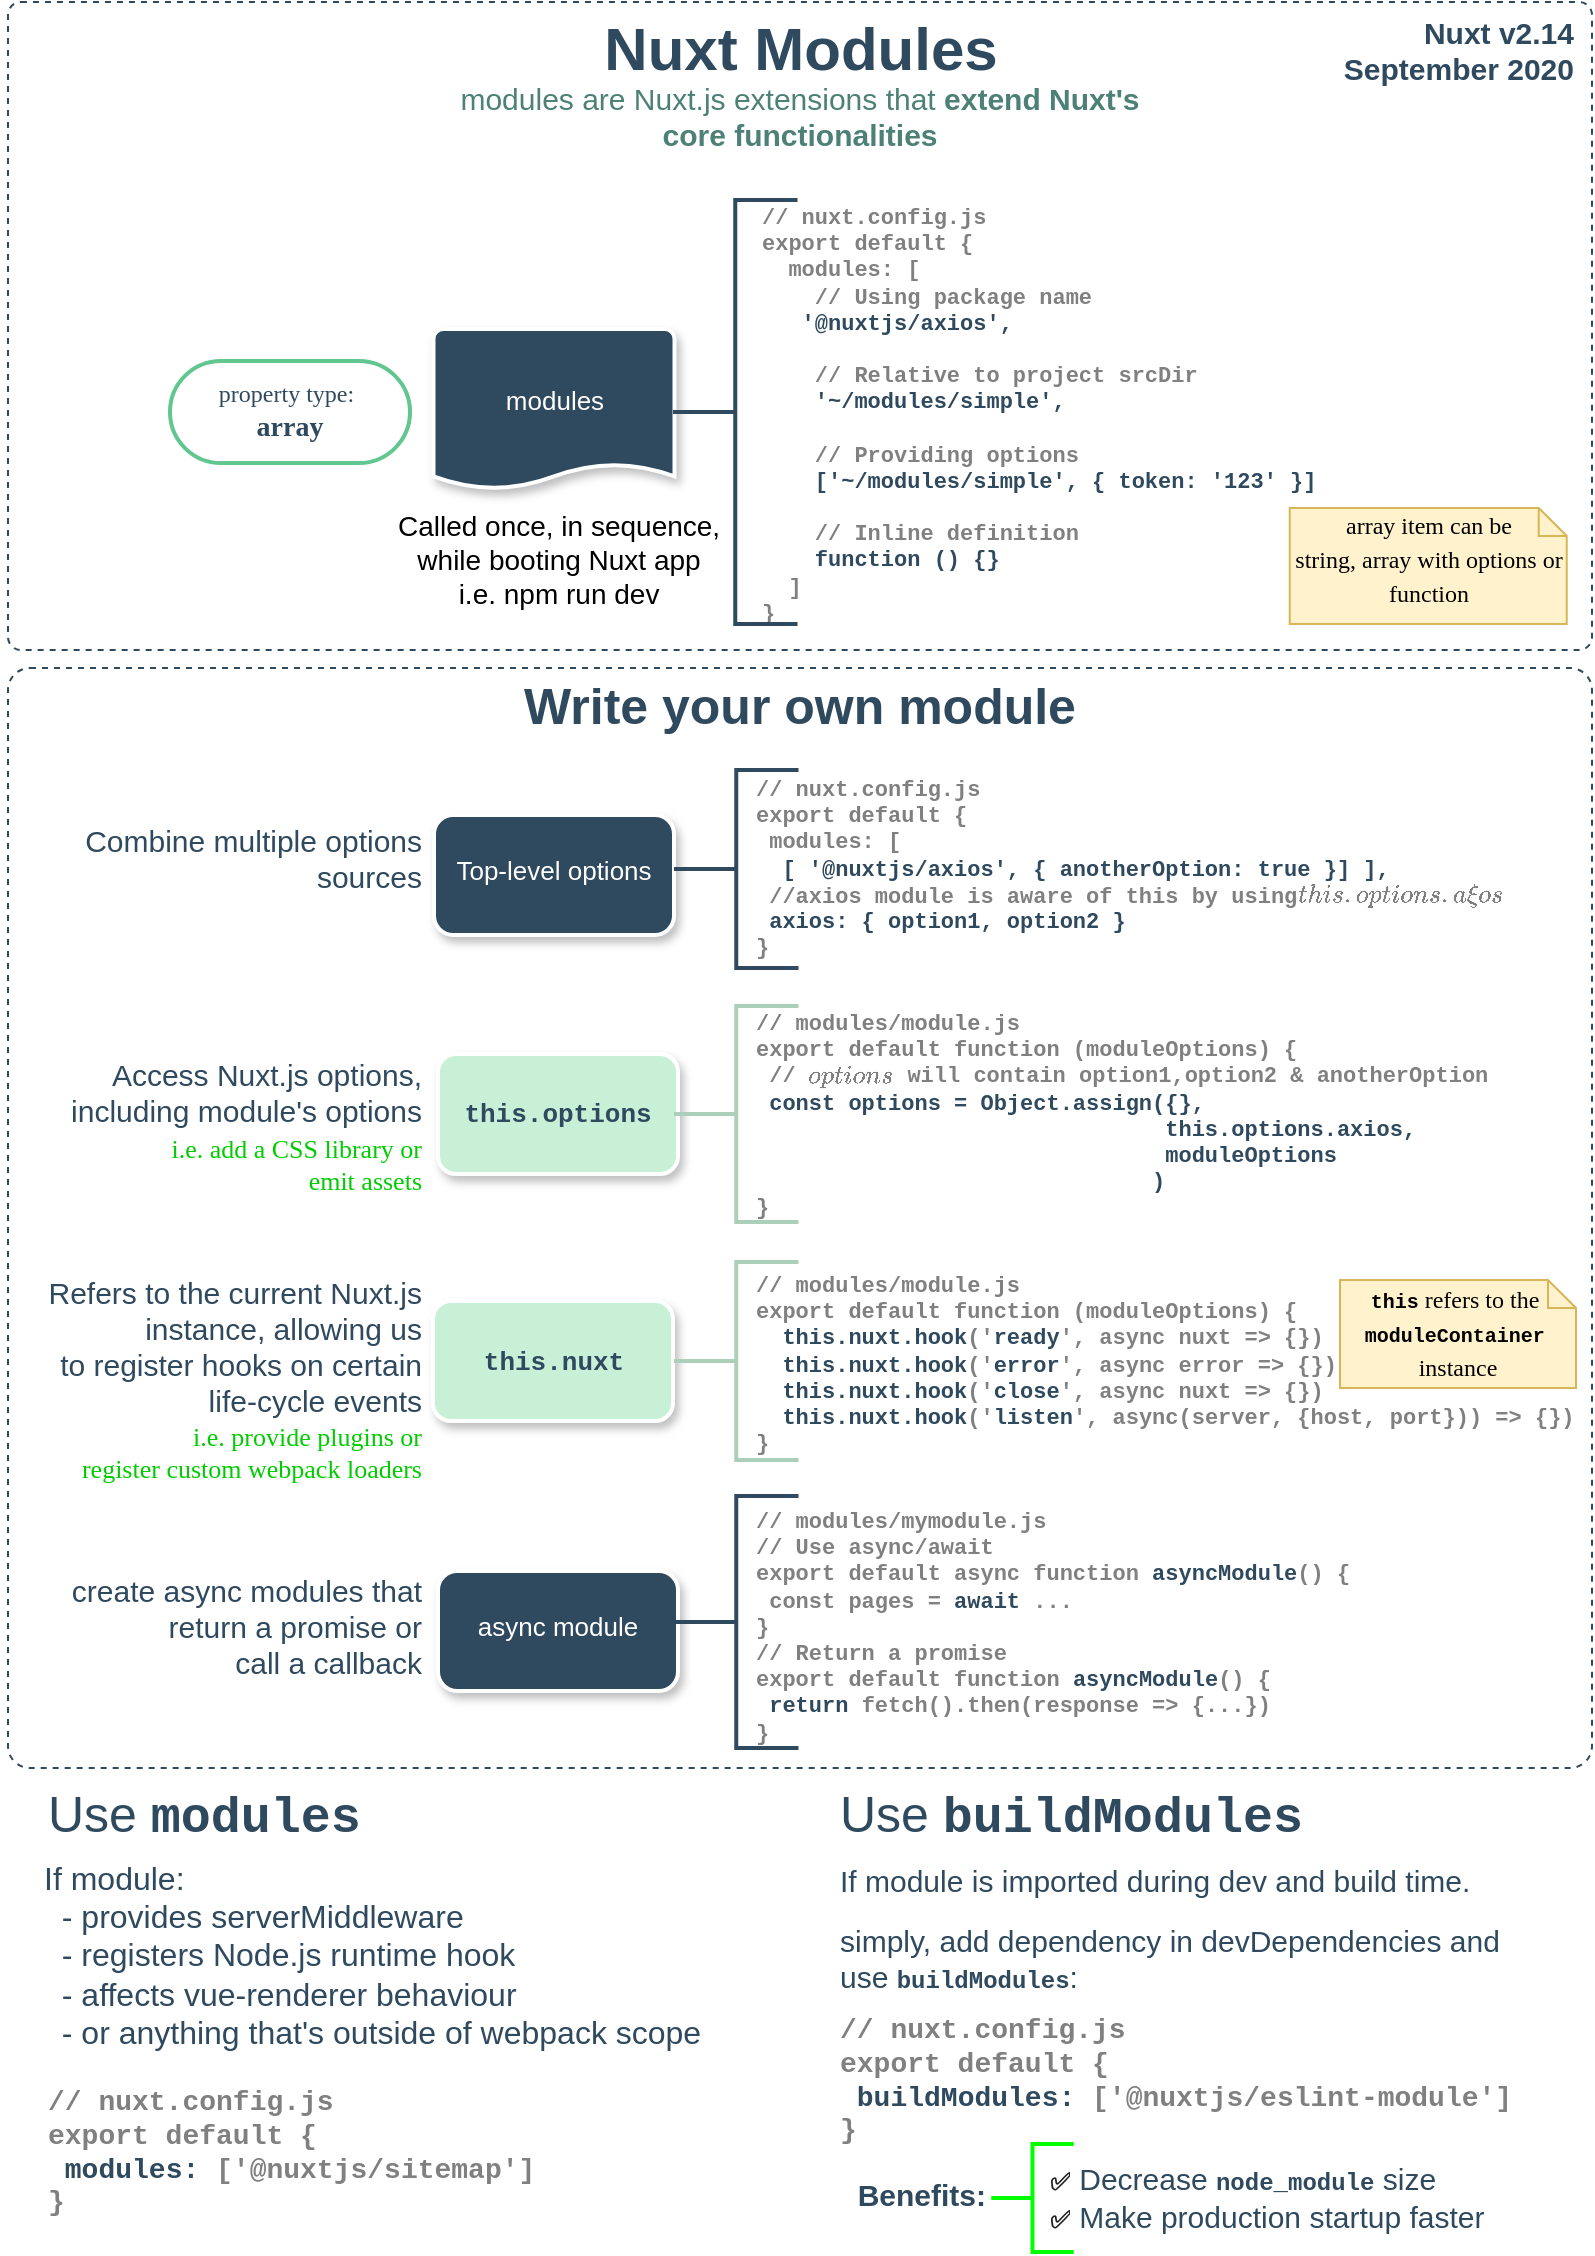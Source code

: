 <mxfile version="13.7.9" type="device"><diagram id="V3byiSYIyMTIkSXLYMMK" name="Page-1"><mxGraphModel dx="896" dy="672" grid="1" gridSize="9" guides="1" tooltips="1" connect="1" arrows="1" fold="1" page="1" pageScale="1" pageWidth="827" pageHeight="1169" math="0" shadow="0"><root><mxCell id="0"/><mxCell id="1" parent="0"/><mxCell id="0U87STS5921r7KqEg9r5-27" value="" style="rounded=1;whiteSpace=wrap;html=1;labelBackgroundColor=none;fontFamily=Verdana;fontSize=15;fontColor=#2F495E;fillColor=none;verticalAlign=top;shadow=0;strokeColor=#2F495E;strokeWidth=1;spacingBottom=12;endArrow=classic;arcSize=2;sketch=0;dashed=1;align=center;glass=0;fontStyle=1;spacingLeft=7;" parent="1" vertex="1"><mxGeometry x="18" y="18" width="792" height="324" as="geometry"/></mxCell><mxCell id="0U87STS5921r7KqEg9r5-28" value="" style="rounded=1;whiteSpace=wrap;html=1;labelBackgroundColor=none;fontFamily=Verdana;fontSize=15;fontColor=#2F495E;fillColor=none;verticalAlign=top;shadow=0;strokeColor=#2F495E;strokeWidth=1;spacingBottom=12;endArrow=classic;arcSize=2;sketch=0;dashed=1;align=left;glass=0;fontStyle=1;spacingLeft=7;" parent="1" vertex="1"><mxGeometry x="18" y="351" width="792" height="550" as="geometry"/></mxCell><mxCell id="ceDp0qFfj1atdu4IedEm-2" value="Top-level options" style="whiteSpace=wrap;html=1;fontFamily=Helvetica;fontColor=#FFFFFF;strokeColor=#FFFFFF;strokeWidth=2;labelBackgroundColor=none;sketch=0;fillColor=#2f495e;rounded=1;fontSize=13;shadow=1;spacingBottom=9;arcSize=16;spacingTop=3;" parent="1" vertex="1"><mxGeometry x="231" y="424.5" width="120" height="60" as="geometry"/></mxCell><mxCell id="ceDp0qFfj1atdu4IedEm-3" value="this.options" style="whiteSpace=wrap;html=1;fontFamily=Courier New;strokeColor=#FFFFFF;strokeWidth=2;labelBackgroundColor=none;sketch=0;fillColor=#C7F0D6;rounded=1;fontSize=13;shadow=1;fontStyle=1;fontColor=#2F495E;" parent="1" vertex="1"><mxGeometry x="233" y="544" width="120" height="60" as="geometry"/></mxCell><mxCell id="ceDp0qFfj1atdu4IedEm-4" value="this.nuxt" style="whiteSpace=wrap;html=1;fontFamily=Courier New;fontColor=#2F495E;strokeColor=#FFFFFF;strokeWidth=2;labelBackgroundColor=none;sketch=0;fillColor=#C7F0D6;rounded=1;fontSize=13;shadow=1;fontStyle=1" parent="1" vertex="1"><mxGeometry x="230.5" y="667.5" width="120" height="60" as="geometry"/></mxCell><mxCell id="ceDp0qFfj1atdu4IedEm-5" value="async module" style="whiteSpace=wrap;html=1;fontFamily=Helvetica;fontColor=#FFFFFF;strokeColor=#FFFFFF;strokeWidth=2;labelBackgroundColor=none;sketch=0;fillColor=#2f495e;rounded=1;fontSize=13;shadow=1;spacingBottom=9;spacingTop=3;arcSize=16;" parent="1" vertex="1"><mxGeometry x="233" y="802.5" width="120" height="60" as="geometry"/></mxCell><mxCell id="ceDp0qFfj1atdu4IedEm-16" value="Combine multiple options sources" style="text;html=1;strokeColor=none;fillColor=none;align=right;verticalAlign=top;whiteSpace=wrap;rounded=0;fontSize=15;fontStyle=0;fontFamily=Helvetica;fontColor=#2F495E;" parent="1" vertex="1"><mxGeometry x="30" y="421.5" width="196.5" height="54" as="geometry"/></mxCell><mxCell id="0U87STS5921r7KqEg9r5-2" value="Called once, in sequence,&lt;br style=&quot;font-size: 14px&quot;&gt;while booting Nuxt app&lt;br style=&quot;font-size: 14px&quot;&gt;i.e. npm run dev" style="text;html=1;align=center;verticalAlign=middle;resizable=0;points=[];autosize=1;fontSize=14;" parent="1" vertex="1"><mxGeometry x="207.5" y="270" width="171" height="54" as="geometry"/></mxCell><mxCell id="0U87STS5921r7KqEg9r5-4" value="&lt;span style=&quot;font-weight: normal&quot;&gt;&lt;font style=&quot;font-size: 12px&quot;&gt;property type:&lt;/font&gt;&lt;/span&gt;&amp;nbsp;&lt;br&gt;&lt;b&gt;array&lt;/b&gt;" style="rounded=1;whiteSpace=wrap;html=1;shadow=0;fontFamily=Verdana;fontSize=14;fontColor=#2F495E;fontStyle=1;strokeColor=#62C68F;strokeWidth=2;fillColor=#FFFFFF;spacingBottom=2;endArrow=classic;sketch=0;arcSize=50;" parent="1" vertex="1"><mxGeometry x="99" y="197.5" width="120" height="51" as="geometry"/></mxCell><mxCell id="0U87STS5921r7KqEg9r5-14" value="Nuxt Modules" style="text;html=1;strokeColor=none;fillColor=none;align=center;verticalAlign=middle;whiteSpace=wrap;rounded=0;fontSize=30;fontStyle=1;fontFamily=Helvetica;fontColor=#2F495E;" parent="1" vertex="1"><mxGeometry x="265.5" y="18" width="297" height="45" as="geometry"/></mxCell><mxCell id="0U87STS5921r7KqEg9r5-16" value="modules are Nuxt.js extensions that &lt;b style=&quot;font-size: 15px&quot;&gt;extend Nuxt's core functionalities&lt;/b&gt;" style="text;html=1;strokeColor=none;fillColor=none;align=center;verticalAlign=top;whiteSpace=wrap;rounded=0;fontSize=15;fontStyle=0;fontFamily=Helvetica;fontColor=#4D8077;" parent="1" vertex="1"><mxGeometry x="240" y="51" width="348" height="72" as="geometry"/></mxCell><mxCell id="0U87STS5921r7KqEg9r5-39" value="" style="strokeWidth=2;html=1;shape=mxgraph.flowchart.annotation_2;align=center;labelPosition=right;pointerEvents=1;shadow=0;fontSize=14;fontColor=#2F495E;rounded=1;fontFamily=Verdana;fontStyle=1;strokeColor=#ABCFB8;fillColor=#FFFFFF;spacingBottom=2;endArrow=classic;sketch=0;" parent="1" vertex="1"><mxGeometry x="351" y="648" width="62.25" height="99" as="geometry"/></mxCell><mxCell id="0U87STS5921r7KqEg9r5-40" value="Write your own module" style="text;html=1;strokeColor=none;fillColor=none;align=center;verticalAlign=middle;whiteSpace=wrap;rounded=0;fontSize=25;fontStyle=1;fontFamily=Helvetica;fontColor=#2F495E;" parent="1" vertex="1"><mxGeometry x="197.12" y="352" width="433.75" height="33.25" as="geometry"/></mxCell><mxCell id="0U87STS5921r7KqEg9r5-33" value="// modules/module.js&lt;br&gt;export default function (moduleOptions) {&lt;br&gt;&lt;font color=&quot;#2f495e&quot;&gt;&amp;nbsp; this.nuxt.hook&lt;/font&gt;('&lt;font color=&quot;#2f495e&quot; style=&quot;font-size: 11px&quot;&gt;ready&lt;/font&gt;', async nuxt =&amp;gt; {})&lt;br style=&quot;font-size: 11px&quot;&gt;&lt;font color=&quot;#2f495e&quot;&gt;&amp;nbsp; this.nuxt.hook&lt;/font&gt;('&lt;font color=&quot;#2f495e&quot; style=&quot;font-size: 11px&quot;&gt;error&lt;/font&gt;', async error =&amp;gt; {})&lt;br style=&quot;font-size: 11px&quot;&gt;&lt;font color=&quot;#2f495e&quot;&gt;&amp;nbsp; this.nuxt.hook&lt;/font&gt;('&lt;font color=&quot;#2f495e&quot; style=&quot;font-size: 11px&quot;&gt;close&lt;/font&gt;', async nuxt =&amp;gt; {})&lt;br style=&quot;font-size: 11px&quot;&gt;&lt;font color=&quot;#2f495e&quot;&gt;&amp;nbsp; this.nuxt.hook&lt;/font&gt;('&lt;font color=&quot;#2f495e&quot; style=&quot;font-size: 11px&quot;&gt;listen&lt;/font&gt;', async(server, {host, port})) =&amp;gt; {})&lt;br&gt;}" style="text;whiteSpace=wrap;html=1;fontSize=11;fontFamily=Courier New;fontStyle=1;fontColor=#808080;" parent="1" vertex="1"><mxGeometry x="389.87" y="647" width="417.13" height="101" as="geometry"/></mxCell><mxCell id="ceDp0qFfj1atdu4IedEm-20" value="&lt;div style=&quot;font-size: 15px&quot;&gt;&lt;span style=&quot;font-size: 15px&quot;&gt;create async modules that return a promise or&lt;br&gt;call a callback&lt;br&gt;&lt;/span&gt;&lt;/div&gt;" style="text;html=1;strokeColor=none;fillColor=none;align=right;verticalAlign=top;whiteSpace=wrap;rounded=0;fontSize=15;fontStyle=0;fontFamily=Helvetica;fontColor=#2F495E;" parent="1" vertex="1"><mxGeometry x="18" y="796.5" width="208.5" height="63" as="geometry"/></mxCell><mxCell id="0U87STS5921r7KqEg9r5-43" value="// nuxt.config.js&lt;br style=&quot;font-size: 11px;&quot;&gt;export default { &lt;br style=&quot;font-size: 11px;&quot;&gt;&amp;nbsp;modules: [&lt;br style=&quot;font-size: 11px;&quot;&gt;&lt;font color=&quot;#2f495e&quot; style=&quot;font-size: 11px;&quot;&gt;&amp;nbsp; [ '@nuxtjs/axios', { anotherOption: true }] ],&lt;/font&gt; &lt;br style=&quot;font-size: 11px;&quot;&gt;&amp;nbsp;//axios module is aware of this by using`this.options.axios`&lt;br style=&quot;font-size: 11px;&quot;&gt;&lt;font color=&quot;#2f495e&quot; style=&quot;font-size: 11px;&quot;&gt;&amp;nbsp;axios: {    option1,    option2  }&lt;/font&gt;&lt;br style=&quot;font-size: 11px;&quot;&gt;}" style="text;whiteSpace=wrap;html=1;fontSize=11;fontColor=#808080;fontFamily=Courier New;fontStyle=1;" parent="1" vertex="1"><mxGeometry x="389.87" y="399" width="417.13" height="99" as="geometry"/></mxCell><mxCell id="0U87STS5921r7KqEg9r5-44" value="" style="strokeWidth=2;html=1;shape=mxgraph.flowchart.annotation_2;align=center;labelPosition=right;pointerEvents=1;shadow=0;fontSize=14;fontColor=#2F495E;rounded=1;fontFamily=Verdana;fontStyle=1;fillColor=#FFFFFF;spacingBottom=2;endArrow=classic;sketch=0;strokeColor=#2F495E;" parent="1" vertex="1"><mxGeometry x="351" y="402" width="62.25" height="99" as="geometry"/></mxCell><mxCell id="0U87STS5921r7KqEg9r5-45" value="// modules/module.js&lt;br style=&quot;font-size: 11px&quot;&gt;export default function (moduleOptions) {&lt;br style=&quot;font-size: 11px&quot;&gt;&amp;nbsp;// `options` will contain option1,option2 &amp;amp; anotherOption &lt;br style=&quot;font-size: 11px&quot;&gt;&lt;font color=&quot;#2f495e&quot; style=&quot;font-size: 11px&quot;&gt;&amp;nbsp;const options = Object.assign({}, &lt;br style=&quot;font-size: 11px&quot;&gt;&amp;nbsp; &amp;nbsp; &amp;nbsp; &amp;nbsp; &amp;nbsp; &amp;nbsp; &amp;nbsp; &amp;nbsp; &amp;nbsp; &amp;nbsp; &amp;nbsp; &amp;nbsp; &amp;nbsp; &amp;nbsp; &amp;nbsp; &amp;nbsp;this.options.axios, &lt;br style=&quot;font-size: 11px&quot;&gt;&amp;nbsp; &amp;nbsp; &amp;nbsp; &amp;nbsp; &amp;nbsp; &amp;nbsp; &amp;nbsp; &amp;nbsp; &amp;nbsp; &amp;nbsp; &amp;nbsp; &amp;nbsp; &amp;nbsp; &amp;nbsp; &amp;nbsp; &amp;nbsp;moduleOptions &lt;br style=&quot;font-size: 11px&quot;&gt;&amp;nbsp; &amp;nbsp; &amp;nbsp; &amp;nbsp; &amp;nbsp; &amp;nbsp; &amp;nbsp; &amp;nbsp; &amp;nbsp; &amp;nbsp; &amp;nbsp; &amp;nbsp; &amp;nbsp; &amp;nbsp; &amp;nbsp; )&lt;br style=&quot;font-size: 11px&quot;&gt;&lt;/font&gt;}" style="text;whiteSpace=wrap;html=1;fontSize=11;fontColor=#808080;fontFamily=Courier New;fontStyle=1;" parent="1" vertex="1"><mxGeometry x="389.87" y="516" width="399.13" height="118" as="geometry"/></mxCell><mxCell id="ceDp0qFfj1atdu4IedEm-14" value="Access Nuxt.js options, including module's options" style="text;html=1;strokeColor=none;fillColor=none;align=right;verticalAlign=top;whiteSpace=wrap;rounded=0;fontSize=15;fontStyle=0;fontFamily=Helvetica;fontColor=#2F495E;" parent="1" vertex="1"><mxGeometry x="21" y="538.75" width="205.5" height="54" as="geometry"/></mxCell><mxCell id="0U87STS5921r7KqEg9r5-46" value="Refers to the current Nuxt.js instance, allowing us&lt;br&gt;to register hooks on certain&lt;br&gt;life-cycle events" style="text;html=1;strokeColor=none;fillColor=none;align=right;verticalAlign=top;whiteSpace=wrap;rounded=0;fontSize=15;fontStyle=0;fontFamily=Helvetica;fontColor=#2F495E;" parent="1" vertex="1"><mxGeometry x="18" y="648" width="208.5" height="73" as="geometry"/></mxCell><mxCell id="0U87STS5921r7KqEg9r5-47" value="" style="strokeWidth=2;html=1;shape=mxgraph.flowchart.annotation_2;align=center;labelPosition=right;pointerEvents=1;shadow=0;fontSize=14;fontColor=#2F495E;rounded=1;fontFamily=Verdana;fontStyle=1;fillColor=#FFFFFF;spacingBottom=2;endArrow=classic;sketch=0;strokeColor=#ABCFB8;" parent="1" vertex="1"><mxGeometry x="351" y="520" width="62.25" height="108" as="geometry"/></mxCell><mxCell id="0U87STS5921r7KqEg9r5-48" value="// modules/mymodule.js&lt;br style=&quot;font-size: 11px&quot;&gt;// Use async/await&lt;br style=&quot;font-size: 11px&quot;&gt;export default async function &lt;font color=&quot;#2f495e&quot; style=&quot;font-size: 11px&quot;&gt;asyncModule&lt;/font&gt;() { &lt;br style=&quot;font-size: 11px&quot;&gt;&amp;nbsp;const pages = &lt;font color=&quot;#2f495e&quot; style=&quot;font-size: 11px&quot;&gt;await&lt;/font&gt; ...&lt;br style=&quot;font-size: 11px&quot;&gt;}&lt;br style=&quot;font-size: 11px&quot;&gt;// Return a promise&lt;br style=&quot;font-size: 11px&quot;&gt;export default function &lt;font color=&quot;#2f495e&quot; style=&quot;font-size: 11px&quot;&gt;asyncModule&lt;/font&gt;() { &lt;br style=&quot;font-size: 11px&quot;&gt;&amp;nbsp;&lt;font color=&quot;#2f495e&quot; style=&quot;font-size: 11px&quot;&gt;return&lt;/font&gt; fetch().then(response =&amp;gt; {...})&lt;br style=&quot;font-size: 11px&quot;&gt;}" style="text;whiteSpace=wrap;html=1;fontSize=11;fontFamily=Courier New;fontColor=#808080;fontStyle=1;" parent="1" vertex="1"><mxGeometry x="389.87" y="765" width="399.13" height="126" as="geometry"/></mxCell><mxCell id="0U87STS5921r7KqEg9r5-49" value="" style="strokeWidth=2;html=1;shape=mxgraph.flowchart.annotation_2;align=center;labelPosition=right;pointerEvents=1;shadow=0;fontSize=14;fontColor=#2F495E;rounded=1;fontFamily=Verdana;fontStyle=1;fillColor=#FFFFFF;spacingBottom=2;endArrow=classic;sketch=0;strokeColor=#2F495E;" parent="1" vertex="1"><mxGeometry x="351" y="765" width="62.25" height="126" as="geometry"/></mxCell><mxCell id="0U87STS5921r7KqEg9r5-57" value="i.e. provide plugins or&lt;br style=&quot;font-size: 13px&quot;&gt;register custom webpack loaders" style="text;html=1;strokeColor=none;fillColor=none;align=right;verticalAlign=top;whiteSpace=wrap;rounded=0;fontSize=13;fontStyle=0;fontFamily=Comic Sans MS;fontColor=#00CC00;" parent="1" vertex="1"><mxGeometry x="14" y="721" width="212.5" height="53" as="geometry"/></mxCell><mxCell id="0U87STS5921r7KqEg9r5-58" value="i.e. add a CSS library or&lt;br style=&quot;font-size: 13px&quot;&gt;emit assets" style="text;html=1;strokeColor=none;fillColor=none;align=right;verticalAlign=top;whiteSpace=wrap;rounded=0;fontSize=13;fontStyle=0;fontFamily=Comic Sans MS;fontColor=#00CC00;" parent="1" vertex="1"><mxGeometry x="24" y="576.75" width="202.5" height="32.5" as="geometry"/></mxCell><mxCell id="0U87STS5921r7KqEg9r5-59" value="&lt;span style=&quot;font-weight: normal&quot;&gt;Use&lt;/span&gt; &lt;font face=&quot;Courier New&quot;&gt;buildModules&lt;/font&gt;" style="text;html=1;strokeColor=none;fillColor=none;align=left;verticalAlign=middle;whiteSpace=wrap;rounded=0;fontSize=25;fontStyle=1;fontFamily=Helvetica;fontColor=#2F495E;" parent="1" vertex="1"><mxGeometry x="432" y="908.75" width="271" height="33.25" as="geometry"/></mxCell><mxCell id="0U87STS5921r7KqEg9r5-60" value="simply, add dependency in devDependencies and&lt;br&gt;use &lt;font face=&quot;Courier New&quot; style=&quot;font-size: 12px&quot;&gt;&lt;b&gt;buildModules&lt;/b&gt;&lt;/font&gt;:" style="text;html=1;align=left;verticalAlign=top;resizable=0;points=[];autosize=1;fontSize=15;fontFamily=Helvetica;fontColor=#2F495E;rounded=0;fontStyle=0;" parent="1" vertex="1"><mxGeometry x="432" y="972" width="342" height="45" as="geometry"/></mxCell><mxCell id="0U87STS5921r7KqEg9r5-61" value="If module is imported during dev and build time." style="text;html=1;align=left;verticalAlign=top;resizable=0;points=[];autosize=1;fontSize=15;fontFamily=Helvetica;fontColor=#2F495E;rounded=0;fontStyle=0;" parent="1" vertex="1"><mxGeometry x="432" y="942" width="333" height="18" as="geometry"/></mxCell><mxCell id="0U87STS5921r7KqEg9r5-65" value="// nuxt.config.js&lt;br style=&quot;font-size: 14px;&quot;&gt;export default { &lt;br style=&quot;font-size: 14px;&quot;&gt;&amp;nbsp;&lt;font color=&quot;#2f495e&quot; style=&quot;font-size: 14px;&quot;&gt;buildModules:&lt;/font&gt; ['@nuxtjs/eslint-module']&lt;br style=&quot;font-size: 14px;&quot;&gt;}" style="text;whiteSpace=wrap;html=1;fontSize=14;fontFamily=Courier New;fontColor=#808080;fontStyle=1;" parent="1" vertex="1"><mxGeometry x="432.37" y="1017" width="360" height="72" as="geometry"/></mxCell><mxCell id="0U87STS5921r7KqEg9r5-70" value="&lt;span style=&quot;font-weight: normal&quot;&gt;Use&lt;/span&gt; &lt;font face=&quot;Courier New&quot;&gt;modules&lt;/font&gt;" style="text;html=1;strokeColor=none;fillColor=none;align=left;verticalAlign=middle;whiteSpace=wrap;rounded=0;fontSize=25;fontStyle=1;fontFamily=Helvetica;fontColor=#2F495E;" parent="1" vertex="1"><mxGeometry x="36" y="908.75" width="271" height="33.25" as="geometry"/></mxCell><mxCell id="0U87STS5921r7KqEg9r5-73" value="&lt;span style=&quot;color: rgb(47, 73, 94); font-family: helvetica; font-size: 16px; font-style: normal; font-weight: 400; letter-spacing: normal; text-align: left; text-indent: 0px; text-transform: none; word-spacing: 0px; display: inline; float: none;&quot;&gt;If module:&lt;span style=&quot;font-size: 16px;&quot;&gt;&amp;nbsp;&lt;/span&gt;&lt;/span&gt;&lt;br style=&quot;color: rgb(47, 73, 94); font-family: helvetica; font-size: 16px; font-style: normal; font-weight: 400; letter-spacing: normal; text-align: left; text-indent: 0px; text-transform: none; word-spacing: 0px;&quot;&gt;&lt;span style=&quot;color: rgb(47, 73, 94); font-family: helvetica; font-size: 16px; font-style: normal; font-weight: 400; letter-spacing: normal; text-align: left; text-indent: 0px; text-transform: none; word-spacing: 0px; display: inline; float: none;&quot;&gt;&amp;nbsp; - provides serverMiddleware&lt;/span&gt;&lt;br style=&quot;color: rgb(47, 73, 94); font-family: helvetica; font-size: 16px; font-style: normal; font-weight: 400; letter-spacing: normal; text-align: left; text-indent: 0px; text-transform: none; word-spacing: 0px;&quot;&gt;&lt;span style=&quot;color: rgb(47, 73, 94); font-family: helvetica; font-size: 16px; font-style: normal; font-weight: 400; letter-spacing: normal; text-align: left; text-indent: 0px; text-transform: none; word-spacing: 0px; display: inline; float: none;&quot;&gt;&amp;nbsp; - registers Node.js runtime hook&lt;/span&gt;&lt;br style=&quot;color: rgb(47, 73, 94); font-family: helvetica; font-size: 16px; font-style: normal; font-weight: 400; letter-spacing: normal; text-align: left; text-indent: 0px; text-transform: none; word-spacing: 0px;&quot;&gt;&lt;span style=&quot;color: rgb(47, 73, 94); font-family: helvetica; font-size: 16px; font-style: normal; font-weight: 400; letter-spacing: normal; text-align: left; text-indent: 0px; text-transform: none; word-spacing: 0px; display: inline; float: none;&quot;&gt;&amp;nbsp; - affects vue-renderer behaviour&lt;/span&gt;&lt;br style=&quot;color: rgb(47, 73, 94); font-family: helvetica; font-size: 16px; font-style: normal; font-weight: 400; letter-spacing: normal; text-align: left; text-indent: 0px; text-transform: none; word-spacing: 0px;&quot;&gt;&lt;span style=&quot;color: rgb(47, 73, 94); font-family: helvetica; font-size: 16px; font-style: normal; font-weight: 400; letter-spacing: normal; text-align: left; text-indent: 0px; text-transform: none; word-spacing: 0px; display: inline; float: none;&quot;&gt;&amp;nbsp; - or anything that's outside of webpack scope&lt;/span&gt;" style="text;whiteSpace=wrap;html=1;fontSize=16;fontFamily=Helvetica;fontColor=#2F495E;rounded=0;fontStyle=0;strokeWidth=1;perimeterSpacing=6;spacing=0;spacingRight=0;spacingBottom=0;spacingLeft=0;labelBackgroundColor=none;" parent="1" vertex="1"><mxGeometry x="36" y="942" width="351" height="111" as="geometry"/></mxCell><mxCell id="0U87STS5921r7KqEg9r5-76" value="" style="group" parent="1" vertex="1" connectable="0"><mxGeometry x="432.37" y="1089" width="347.62" height="54.99" as="geometry"/></mxCell><mxCell id="0U87STS5921r7KqEg9r5-71" value="&lt;span style=&quot;color: rgb(47 , 73 , 94) ; font-family: &amp;#34;helvetica&amp;#34; ; font-style: normal ; font-weight: 400 ; letter-spacing: normal ; text-indent: 0px ; text-transform: none ; word-spacing: 0px ; display: inline ; float: none&quot;&gt;&lt;b style=&quot;color: rgb(34 , 34 , 34) ; font-family: &amp;#34;arial&amp;#34; , sans-serif ; background-color: rgb(255 , 255 , 255)&quot;&gt;&lt;font style=&quot;font-size: 12px&quot;&gt;✅&lt;/font&gt;&lt;/b&gt;&lt;span style=&quot;font-size: 16px ; color: rgb(34 , 34 , 34) ; font-family: &amp;#34;arial&amp;#34; , sans-serif ; background-color: rgb(255 , 255 , 255)&quot;&gt;&amp;nbsp;&lt;/span&gt;Decrease &lt;/span&gt;&lt;span style=&quot;color: rgb(47 , 73 , 94) ; font-style: normal ; letter-spacing: normal ; text-indent: 0px ; text-transform: none ; word-spacing: 0px ; display: inline ; float: none&quot;&gt;&lt;font face=&quot;Courier New&quot; style=&quot;font-size: 12px&quot;&gt;&lt;b&gt;node_module&lt;/b&gt;&lt;/font&gt;&lt;/span&gt;&lt;span style=&quot;color: rgb(47 , 73 , 94) ; font-family: &amp;#34;helvetica&amp;#34; ; font-style: normal ; font-weight: 400 ; letter-spacing: normal ; text-indent: 0px ; text-transform: none ; word-spacing: 0px ; display: inline ; float: none&quot;&gt; size&amp;nbsp;&lt;br&gt;&lt;b style=&quot;color: rgb(34 , 34 , 34) ; font-family: &amp;#34;arial&amp;#34; , sans-serif ; background-color: rgb(255 , 255 , 255)&quot;&gt;&lt;font style=&quot;font-size: 12px&quot;&gt;✅&lt;/font&gt;&lt;/b&gt;&lt;span style=&quot;font-size: 16px ; color: rgb(34 , 34 , 34) ; font-family: &amp;#34;arial&amp;#34; , sans-serif ; background-color: rgb(255 , 255 , 255)&quot;&gt;&amp;nbsp;&lt;/span&gt;Make production&lt;span style=&quot;font-size: 15px&quot;&gt;&amp;nbsp;&lt;/span&gt;&lt;/span&gt;&lt;span style=&quot;color: rgb(47 , 73 , 94) ; font-family: &amp;#34;helvetica&amp;#34; ; font-size: 15px ; font-style: normal ; font-weight: 400 ; letter-spacing: normal ; text-indent: 0px ; text-transform: none ; word-spacing: 0px ; display: inline ; float: none&quot;&gt;startup faster&amp;nbsp;&amp;nbsp;&lt;/span&gt;" style="text;whiteSpace=wrap;html=1;fontSize=15;fontFamily=Helvetica;fontColor=#2F495E;rounded=0;fontStyle=0;align=left;labelBackgroundColor=none;" parent="0U87STS5921r7KqEg9r5-76" vertex="1"><mxGeometry x="104.62" y="0.99" width="243" height="54" as="geometry"/></mxCell><mxCell id="0U87STS5921r7KqEg9r5-74" value="" style="strokeWidth=2;html=1;shape=mxgraph.flowchart.annotation_2;align=center;labelPosition=right;pointerEvents=1;shadow=0;fontSize=14;fontColor=#2F495E;rounded=1;fontFamily=Verdana;fontStyle=1;fillColor=#FFFFFF;spacingBottom=2;endArrow=classic;sketch=0;strokeColor=#00FF00;" parent="0U87STS5921r7KqEg9r5-76" vertex="1"><mxGeometry x="77.25" width="41.25" height="54" as="geometry"/></mxCell><mxCell id="0U87STS5921r7KqEg9r5-75" value="Benefits:" style="text;html=1;strokeColor=none;fillColor=none;align=right;verticalAlign=middle;whiteSpace=wrap;rounded=0;fontSize=15;fontStyle=1;fontFamily=Helvetica;fontColor=#2F495E;" parent="0U87STS5921r7KqEg9r5-76" vertex="1"><mxGeometry y="8.37" width="77.25" height="33.25" as="geometry"/></mxCell><mxCell id="0U87STS5921r7KqEg9r5-81" value="&lt;span style=&quot;text-align: center ; font-family: &amp;#34;helvetica&amp;#34;&quot;&gt;&lt;font face=&quot;Courier New&quot; size=&quot;1&quot;&gt;&lt;b&gt;this&lt;/b&gt;&lt;/font&gt;&lt;/span&gt;&lt;span style=&quot;text-align: center&quot;&gt;&lt;font face=&quot;helvetica&quot; style=&quot;font-size: 12px ; font-family: &amp;#34;comic sans ms&amp;#34;&quot;&gt;&amp;nbsp;&lt;/font&gt;&lt;font style=&quot;font-size: 12px&quot; face=&quot;Comic Sans MS&quot;&gt;refers to the&lt;/font&gt;&lt;font face=&quot;helvetica&quot; style=&quot;font-size: 12px ; font-family: &amp;#34;comic sans ms&amp;#34;&quot;&gt;&amp;nbsp;&lt;/font&gt;&lt;br&gt;&lt;font face=&quot;Courier New&quot; size=&quot;1&quot;&gt;&lt;b&gt;moduleContainer&lt;/b&gt;&lt;/font&gt;&lt;/span&gt;&lt;span style=&quot;font-size: 12px ; text-align: center&quot;&gt;&lt;font face=&quot;helvetica&quot;&gt;&amp;nbsp;&lt;/font&gt;&lt;br&gt;&lt;font face=&quot;Comic Sans MS&quot;&gt;instance&lt;/font&gt;&lt;/span&gt;" style="shape=note;whiteSpace=wrap;html=1;size=14;verticalAlign=top;align=center;spacingTop=-6;rounded=1;shadow=0;sketch=0;endArrow=classic;strokeWidth=1;fontFamily=Verdana;fontSize=14;labelBackgroundColor=none;strokeColor=#d6b656;fillColor=#fff2cc;" parent="1" vertex="1"><mxGeometry x="684" y="657" width="118" height="54" as="geometry"/></mxCell><mxCell id="0U87STS5921r7KqEg9r5-82" value="&lt;span style=&quot;font-family: &amp;quot;comic sans ms&amp;quot;; font-size: 12px;&quot;&gt;array item can&amp;nbsp;&lt;/span&gt;&lt;span style=&quot;font-family: &amp;quot;comic sans ms&amp;quot;; font-size: 12px;&quot;&gt;be &lt;br&gt;string, array&amp;nbsp;&lt;/span&gt;&lt;span style=&quot;font-family: &amp;quot;comic sans ms&amp;quot;; font-size: 12px;&quot;&gt;with options or function&lt;/span&gt;" style="shape=note;whiteSpace=wrap;html=1;size=14;verticalAlign=top;align=center;spacingTop=-6;rounded=1;shadow=0;sketch=0;endArrow=classic;strokeWidth=1;fontFamily=Verdana;fontSize=14;labelBackgroundColor=none;fillColor=#fff2cc;strokeColor=#d6b656;" parent="1" vertex="1"><mxGeometry x="658.87" y="271" width="138.5" height="58" as="geometry"/></mxCell><mxCell id="0U87STS5921r7KqEg9r5-1" value="modules" style="strokeWidth=2;html=1;shape=mxgraph.flowchart.document2;whiteSpace=wrap;size=0.157;shadow=1;labelBackgroundColor=none;sketch=0;fontFamily=Helvetica;fontSize=13;verticalAlign=middle;align=center;fillColor=#2f495e;fontColor=#FFFFFF;spacingBottom=9;rounded=1;strokeColor=#FFFFFF;arcSize=7;" parent="1" vertex="1"><mxGeometry x="230.75" y="181.5" width="120.5" height="80" as="geometry"/></mxCell><mxCell id="0U87STS5921r7KqEg9r5-8" value="&lt;div style=&quot;font-size: 11px;&quot;&gt;// nuxt.config.js&lt;/div&gt;&lt;div style=&quot;font-size: 11px;&quot;&gt;export default {&lt;/div&gt;&lt;div style=&quot;font-size: 11px;&quot;&gt;&amp;nbsp; modules: [&lt;/div&gt;&lt;div style=&quot;font-size: 11px;&quot;&gt;&amp;nbsp; &amp;nbsp; // Using package name&lt;/div&gt;&lt;div style=&quot;font-size: 11px;&quot;&gt;&lt;font color=&quot;#2f495e&quot; style=&quot;font-size: 11px;&quot;&gt;&amp;nbsp; &amp;nbsp;'@nuxtjs/axios',&lt;/font&gt;&lt;/div&gt;&lt;div style=&quot;font-size: 11px;&quot;&gt;&amp;nbsp; &amp;nbsp;&amp;nbsp;&lt;/div&gt;&lt;div style=&quot;font-size: 11px;&quot;&gt;&amp;nbsp; &amp;nbsp; // Relative to project srcDir&lt;/div&gt;&lt;div style=&quot;font-size: 11px;&quot;&gt;&lt;font color=&quot;#2f495e&quot; style=&quot;font-size: 11px;&quot;&gt;&amp;nbsp; &amp;nbsp; '~/modules/simple',&lt;/font&gt;&lt;/div&gt;&lt;div style=&quot;font-size: 11px;&quot;&gt;&amp;nbsp; &amp;nbsp;&amp;nbsp;&lt;/div&gt;&lt;div style=&quot;font-size: 11px;&quot;&gt;&amp;nbsp; &amp;nbsp; // Providing options&lt;/div&gt;&lt;div style=&quot;font-size: 11px;&quot;&gt;&lt;font color=&quot;#2f495e&quot; style=&quot;font-size: 11px;&quot;&gt;&amp;nbsp; &amp;nbsp; ['~/modules/simple', { token: '123' }]&lt;/font&gt;&lt;/div&gt;&lt;div style=&quot;font-size: 11px;&quot;&gt;&lt;br style=&quot;font-size: 11px;&quot;&gt;&lt;/div&gt;&lt;div style=&quot;font-size: 11px;&quot;&gt;&lt;span style=&quot;font-size: 11px;&quot;&gt;&amp;nbsp; &amp;nbsp; // Inline definition&amp;nbsp;&lt;/span&gt;&lt;br style=&quot;font-size: 11px;&quot;&gt;&lt;font color=&quot;#2f495e&quot; style=&quot;font-size: 11px;&quot;&gt;&lt;span style=&quot;font-size: 11px;&quot;&gt;&amp;nbsp; &amp;nbsp; function () {}&amp;nbsp;&lt;/span&gt;&lt;br style=&quot;font-size: 11px;&quot;&gt;&lt;/font&gt;&lt;/div&gt;&lt;div style=&quot;font-size: 11px;&quot;&gt;&amp;nbsp; ]&lt;/div&gt;&lt;div style=&quot;font-size: 11px;&quot;&gt;}&lt;/div&gt;" style="text;html=1;align=left;verticalAlign=top;resizable=0;points=[];autosize=1;fontSize=11;fontFamily=Courier New;fontStyle=1;fontColor=#808080;" parent="1" vertex="1"><mxGeometry x="392.87" y="113" width="288" height="207" as="geometry"/></mxCell><mxCell id="0U87STS5921r7KqEg9r5-50" value="" style="strokeWidth=2;html=1;shape=mxgraph.flowchart.annotation_2;align=center;labelPosition=right;pointerEvents=1;shadow=0;fontSize=14;fontColor=#2F495E;rounded=1;fontFamily=Verdana;fontStyle=1;fillColor=#FFFFFF;spacingBottom=2;endArrow=classic;sketch=0;strokeColor=#2F495E;" parent="1" vertex="1"><mxGeometry x="350.5" y="117" width="62.25" height="212" as="geometry"/></mxCell><mxCell id="0U87STS5921r7KqEg9r5-77" value="Nuxt v2.14&lt;br style=&quot;font-size: 15px&quot;&gt;September 2020" style="text;html=1;strokeColor=none;fillColor=none;align=right;verticalAlign=top;whiteSpace=wrap;rounded=0;fontSize=15;fontStyle=1;fontFamily=Helvetica;fontColor=#2F495E;" parent="1" vertex="1"><mxGeometry x="666" y="18" width="137" height="49" as="geometry"/></mxCell><mxCell id="0U87STS5921r7KqEg9r5-84" value="// nuxt.config.js&lt;br style=&quot;font-size: 14px&quot;&gt;export default { &lt;br style=&quot;font-size: 14px&quot;&gt;&amp;nbsp;&lt;font color=&quot;#2f495e&quot; style=&quot;font-size: 14px&quot;&gt;modules:&lt;/font&gt; ['@nuxtjs/sitemap']&lt;br style=&quot;font-size: 14px&quot;&gt;}" style="text;whiteSpace=wrap;html=1;fontSize=14;fontFamily=Courier New;fontColor=#808080;fontStyle=1;" parent="1" vertex="1"><mxGeometry x="36" y="1053" width="306" height="72" as="geometry"/></mxCell></root></mxGraphModel></diagram></mxfile>